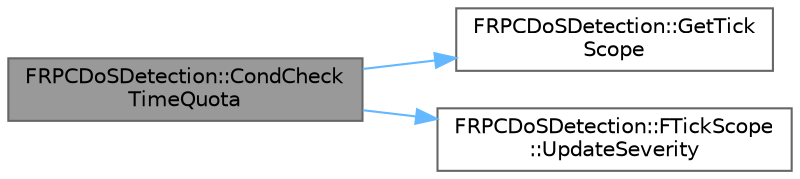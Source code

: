 digraph "FRPCDoSDetection::CondCheckTimeQuota"
{
 // INTERACTIVE_SVG=YES
 // LATEX_PDF_SIZE
  bgcolor="transparent";
  edge [fontname=Helvetica,fontsize=10,labelfontname=Helvetica,labelfontsize=10];
  node [fontname=Helvetica,fontsize=10,shape=box,height=0.2,width=0.4];
  rankdir="LR";
  Node1 [id="Node000001",label="FRPCDoSDetection::CondCheck\lTimeQuota",height=0.2,width=0.4,color="gray40", fillcolor="grey60", style="filled", fontcolor="black",tooltip="Heavily rate limited RPC time quota checks."];
  Node1 -> Node2 [id="edge1_Node000001_Node000002",color="steelblue1",style="solid",tooltip=" "];
  Node2 [id="Node000002",label="FRPCDoSDetection::GetTick\lScope",height=0.2,width=0.4,color="grey40", fillcolor="white", style="filled",URL="$d7/dca/classFRPCDoSDetection.html#ad979bdf740aae91103092150b41eefd0",tooltip="Gets a reference to the TickDispatch scoped variable/function accessor."];
  Node1 -> Node3 [id="edge2_Node000001_Node000003",color="steelblue1",style="solid",tooltip=" "];
  Node3 [id="Node000003",label="FRPCDoSDetection::FTickScope\l::UpdateSeverity",height=0.2,width=0.4,color="grey40", fillcolor="white", style="filled",URL="$db/d4f/classFRPCDoSDetection_1_1FTickScope.html#a9266b0e315d12a543c0319d032402d03",tooltip="Wrapper for UpdateSeverity which forces FTickScope acquisition."];
}
